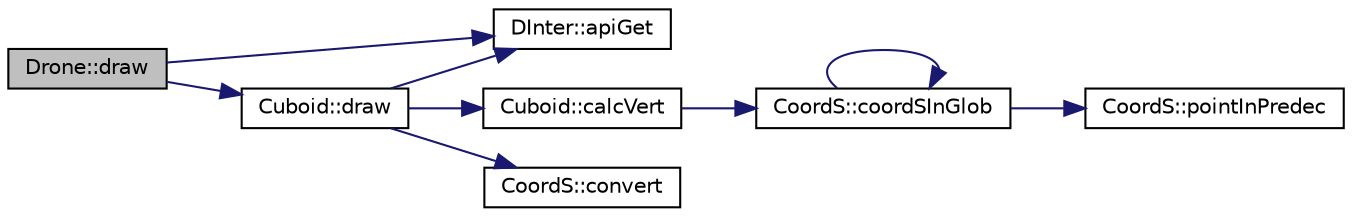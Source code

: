 digraph "Drone::draw"
{
 // LATEX_PDF_SIZE
  edge [fontname="Helvetica",fontsize="10",labelfontname="Helvetica",labelfontsize="10"];
  node [fontname="Helvetica",fontsize="10",shape=record];
  rankdir="LR";
  Node1 [label="Drone::draw",height=0.2,width=0.4,color="black", fillcolor="grey75", style="filled", fontcolor="black",tooltip="Funkcja rysująca obiekt dron wraz z jego elementami."];
  Node1 -> Node2 [color="midnightblue",fontsize="10",style="solid",fontname="Helvetica"];
  Node2 [label="DInter::apiGet",height=0.2,width=0.4,color="black", fillcolor="white", style="filled",URL="$class_d_inter.html#a3e2df02254e651d89c41ab1e2c0b6961",tooltip="Metoda zwracająca wskaźnik do gnuplota."];
  Node1 -> Node3 [color="midnightblue",fontsize="10",style="solid",fontname="Helvetica"];
  Node3 [label="Cuboid::draw",height=0.2,width=0.4,color="black", fillcolor="white", style="filled",URL="$class_cuboid.html#a1f8d5afd7b0ec2fd6f6d1c7928a35aa6",tooltip="Rusyje obiektklasy Cuboid."];
  Node3 -> Node2 [color="midnightblue",fontsize="10",style="solid",fontname="Helvetica"];
  Node3 -> Node4 [color="midnightblue",fontsize="10",style="solid",fontname="Helvetica"];
  Node4 [label="Cuboid::calcVert",height=0.2,width=0.4,color="black", fillcolor="white", style="filled",URL="$class_cuboid.html#ad413b75ae2e77f5620a2ed01a3ff7f48",tooltip="Funkcja przeliczająca wierzchołki obiektu."];
  Node4 -> Node5 [color="midnightblue",fontsize="10",style="solid",fontname="Helvetica"];
  Node5 [label="CoordS::coordSInGlob",height=0.2,width=0.4,color="black", fillcolor="white", style="filled",URL="$class_coord_s.html#a143df38916388dc1e96adf59bcbfc730",tooltip="Metoda zwracająca wektor w globalnym układzie współrzędnych."];
  Node5 -> Node5 [color="midnightblue",fontsize="10",style="solid",fontname="Helvetica"];
  Node5 -> Node6 [color="midnightblue",fontsize="10",style="solid",fontname="Helvetica"];
  Node6 [label="CoordS::pointInPredec",height=0.2,width=0.4,color="black", fillcolor="white", style="filled",URL="$class_coord_s.html#a044e7f44b4b73a9b2b563bc29e7ebb71",tooltip="Metoda zwracająca wektor w poprzednim układzie współrzędnych."];
  Node3 -> Node7 [color="midnightblue",fontsize="10",style="solid",fontname="Helvetica"];
  Node7 [label="CoordS::convert",height=0.2,width=0.4,color="black", fillcolor="white", style="filled",URL="$class_coord_s.html#aa78f24726d865573213f3f9bdcedb4cb",tooltip="Metoda przeliczająca wektor na punkty zdolne do narysowania."];
}
